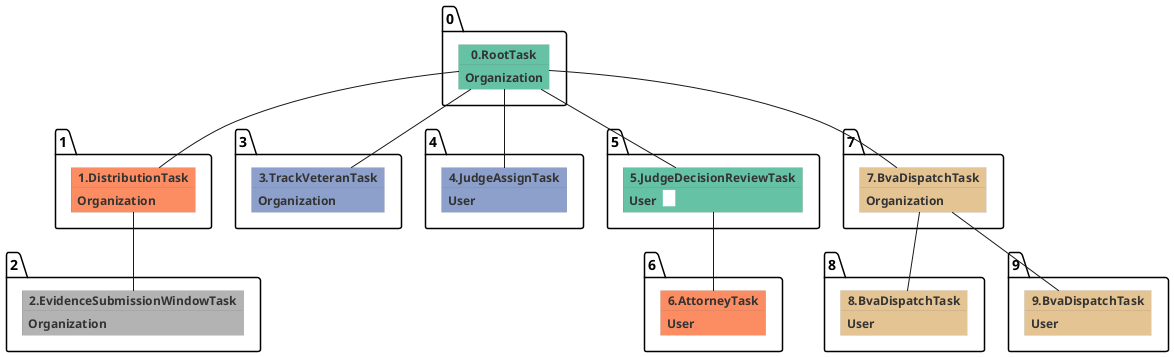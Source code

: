 @startuml
skinparam {
  ObjectBorderColor #555
  ObjectBorderThickness 0
  ObjectFontStyle bold
  ObjectFontSize 14
  ObjectAttributeFontColor #333
  ObjectAttributeFontSize 12
}
  object 0.RootTask #66c2a5 {
Organization
}
  object 1.DistributionTask #fc8d62 {
Organization
}
  object 2.EvidenceSubmissionWindowTask #b3b3b3 {
Organization
}
  object 3.TrackVeteranTask #8da0cb {
Organization
}
  object 4.JudgeAssignTask #8da0cb {
User
}
  object 5.JudgeDecisionReviewTask #66c2a5 {
User  <back:white>    </back>
}
  object 6.AttorneyTask #fc8d62 {
User
}
  object 7.BvaDispatchTask #e5c494 {
Organization
}
  object 8.BvaDispatchTask #e5c494 {
User
}
  object 9.BvaDispatchTask #e5c494 {
User
}
0.RootTask -- 1.DistributionTask
1.DistributionTask -- 2.EvidenceSubmissionWindowTask
0.RootTask -- 3.TrackVeteranTask
0.RootTask -- 4.JudgeAssignTask
0.RootTask -- 5.JudgeDecisionReviewTask
5.JudgeDecisionReviewTask -- 6.AttorneyTask
0.RootTask -- 7.BvaDispatchTask
7.BvaDispatchTask -- 8.BvaDispatchTask
7.BvaDispatchTask -- 9.BvaDispatchTask
@enduml
